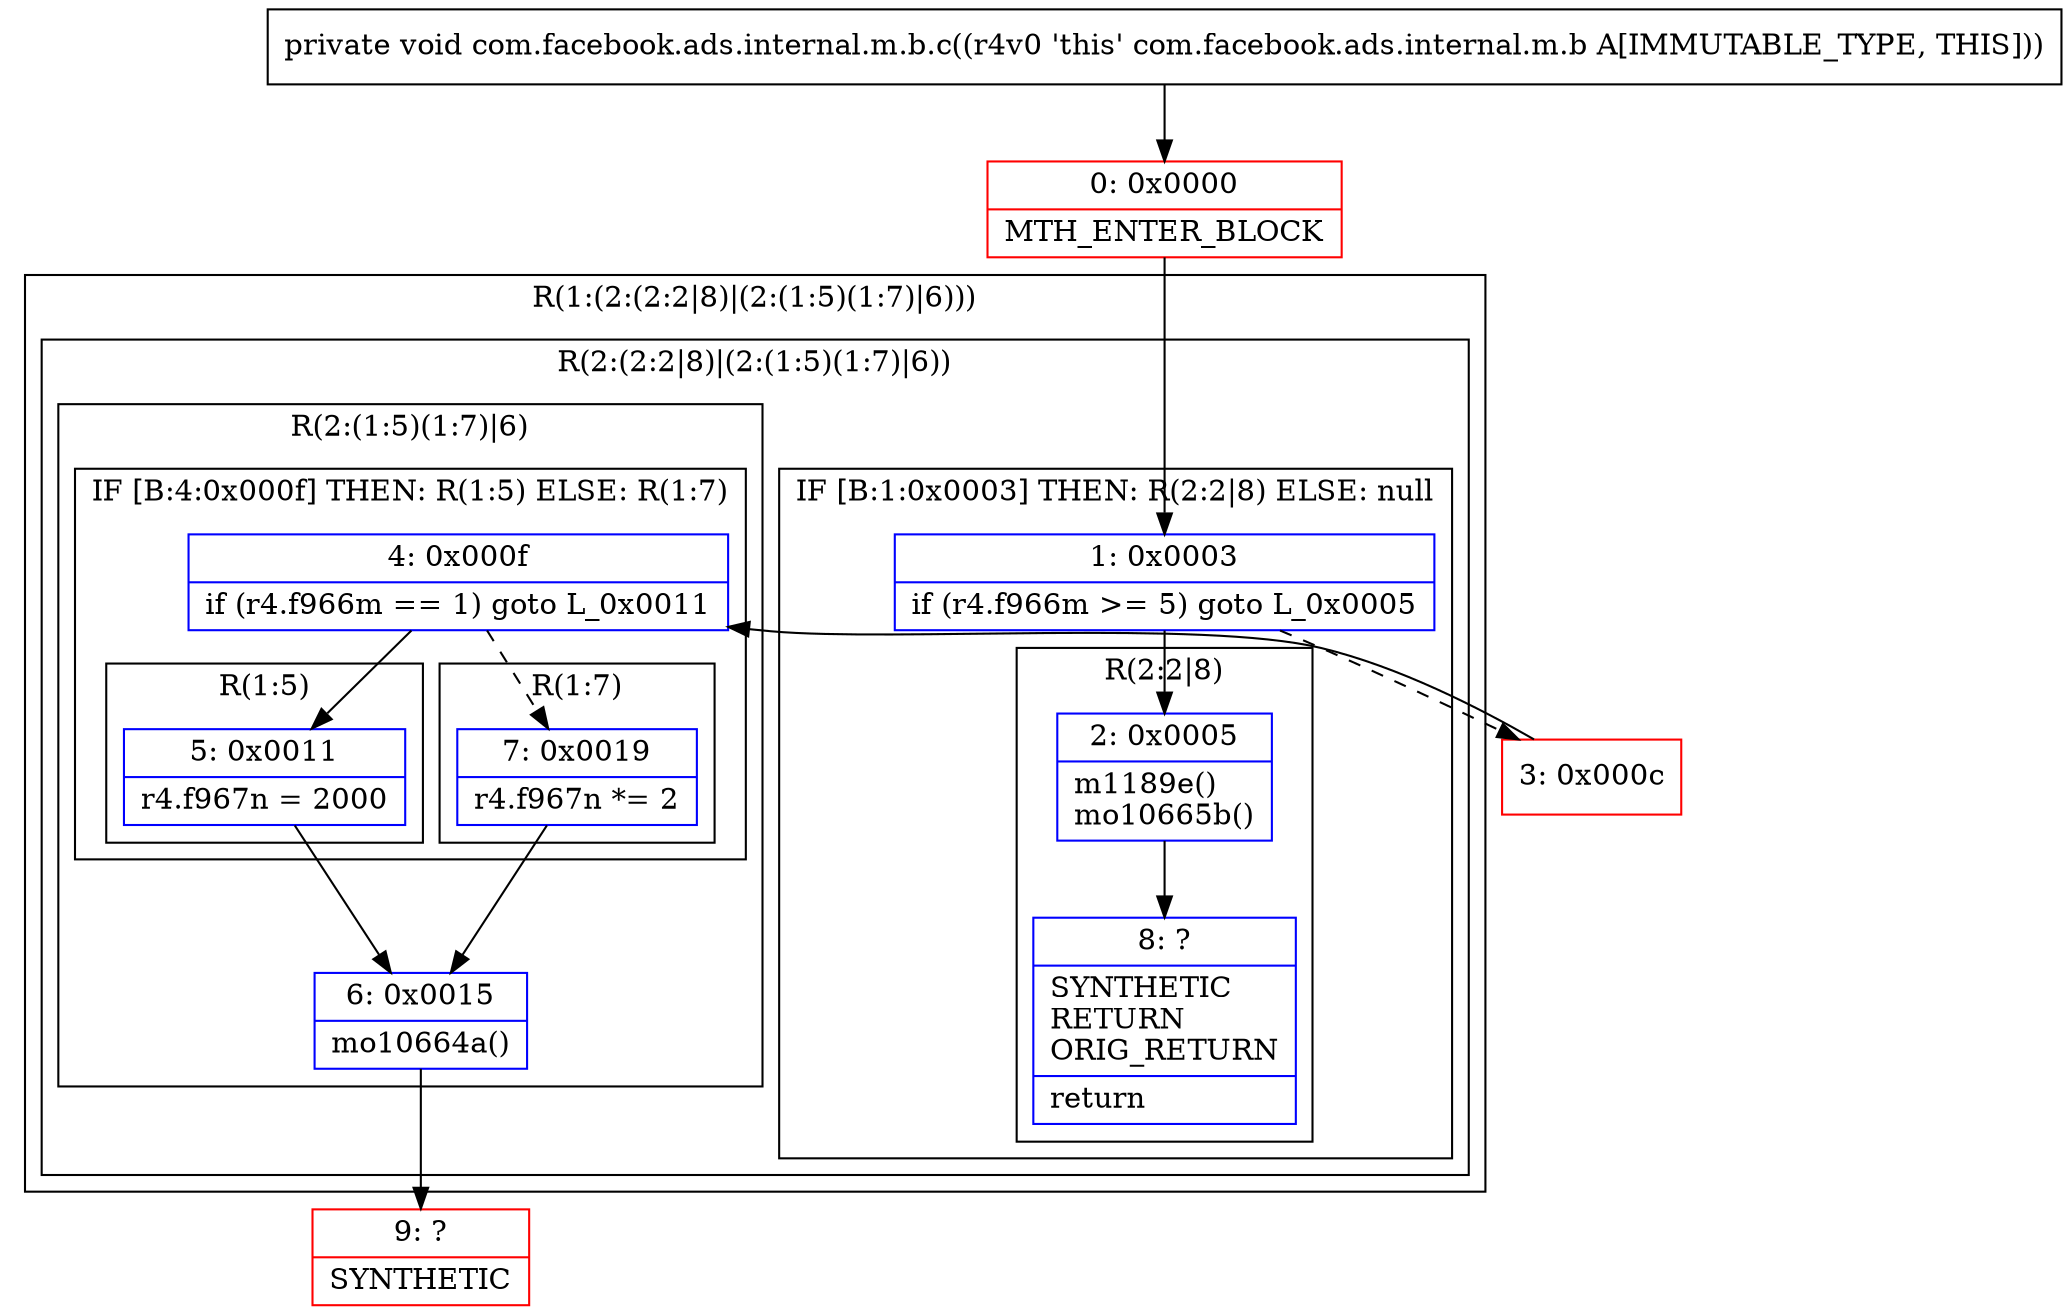 digraph "CFG forcom.facebook.ads.internal.m.b.c()V" {
subgraph cluster_Region_1729401194 {
label = "R(1:(2:(2:2|8)|(2:(1:5)(1:7)|6)))";
node [shape=record,color=blue];
subgraph cluster_Region_2083607512 {
label = "R(2:(2:2|8)|(2:(1:5)(1:7)|6))";
node [shape=record,color=blue];
subgraph cluster_IfRegion_708165951 {
label = "IF [B:1:0x0003] THEN: R(2:2|8) ELSE: null";
node [shape=record,color=blue];
Node_1 [shape=record,label="{1\:\ 0x0003|if (r4.f966m \>= 5) goto L_0x0005\l}"];
subgraph cluster_Region_114782310 {
label = "R(2:2|8)";
node [shape=record,color=blue];
Node_2 [shape=record,label="{2\:\ 0x0005|m1189e()\lmo10665b()\l}"];
Node_8 [shape=record,label="{8\:\ ?|SYNTHETIC\lRETURN\lORIG_RETURN\l|return\l}"];
}
}
subgraph cluster_Region_1158364695 {
label = "R(2:(1:5)(1:7)|6)";
node [shape=record,color=blue];
subgraph cluster_IfRegion_861018877 {
label = "IF [B:4:0x000f] THEN: R(1:5) ELSE: R(1:7)";
node [shape=record,color=blue];
Node_4 [shape=record,label="{4\:\ 0x000f|if (r4.f966m == 1) goto L_0x0011\l}"];
subgraph cluster_Region_938088849 {
label = "R(1:5)";
node [shape=record,color=blue];
Node_5 [shape=record,label="{5\:\ 0x0011|r4.f967n = 2000\l}"];
}
subgraph cluster_Region_176364362 {
label = "R(1:7)";
node [shape=record,color=blue];
Node_7 [shape=record,label="{7\:\ 0x0019|r4.f967n *= 2\l}"];
}
}
Node_6 [shape=record,label="{6\:\ 0x0015|mo10664a()\l}"];
}
}
}
Node_0 [shape=record,color=red,label="{0\:\ 0x0000|MTH_ENTER_BLOCK\l}"];
Node_3 [shape=record,color=red,label="{3\:\ 0x000c}"];
Node_9 [shape=record,color=red,label="{9\:\ ?|SYNTHETIC\l}"];
MethodNode[shape=record,label="{private void com.facebook.ads.internal.m.b.c((r4v0 'this' com.facebook.ads.internal.m.b A[IMMUTABLE_TYPE, THIS])) }"];
MethodNode -> Node_0;
Node_1 -> Node_2;
Node_1 -> Node_3[style=dashed];
Node_2 -> Node_8;
Node_4 -> Node_5;
Node_4 -> Node_7[style=dashed];
Node_5 -> Node_6;
Node_7 -> Node_6;
Node_6 -> Node_9;
Node_0 -> Node_1;
Node_3 -> Node_4;
}

